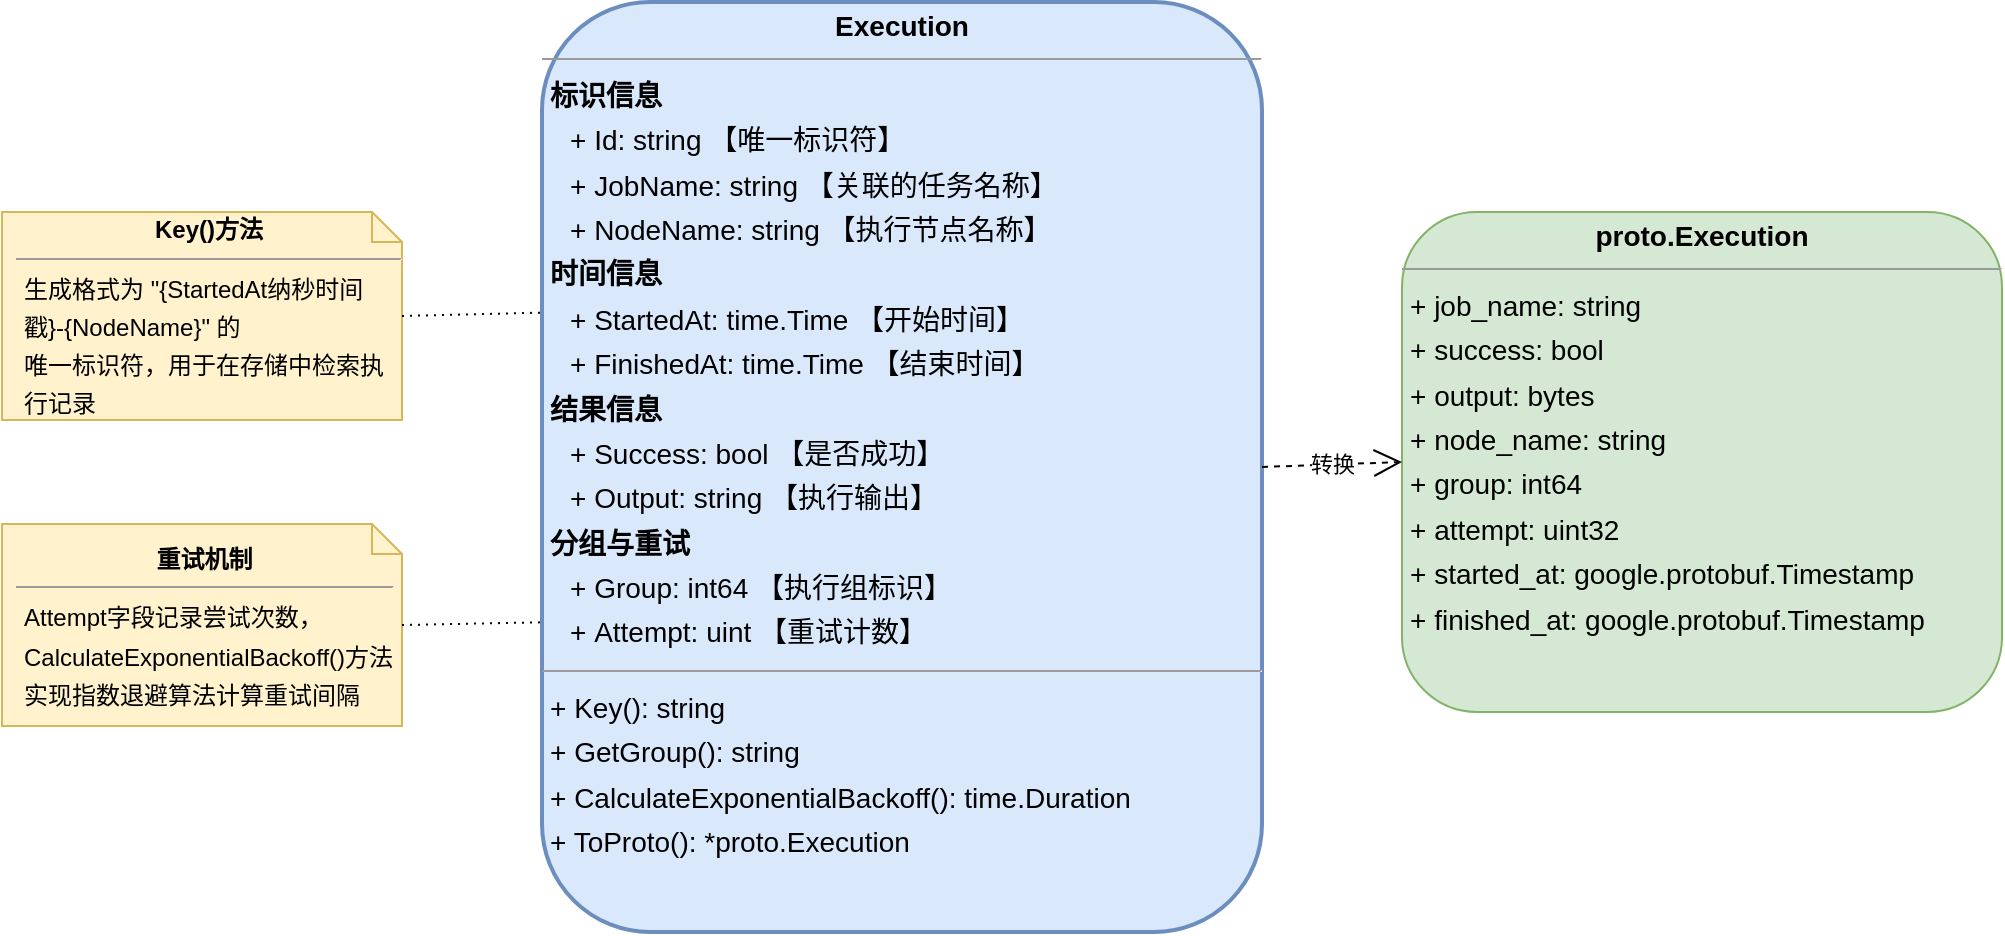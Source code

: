 <mxfile version="27.0.3">
  <diagram name="Execution数据结构" id="JNBOJbX7-IPzlRhxeIQb">
    <mxGraphModel dx="1045" dy="809" grid="0" gridSize="10" guides="1" tooltips="1" connect="1" arrows="1" fold="1" page="0" pageScale="1" pageWidth="850" pageHeight="1100" math="0" shadow="0">
      <root>
        <mxCell id="0" />
        <mxCell id="1" parent="0" />
        <mxCell id="9oxhp9jp_5ilO0bYH4hu-2" value="&lt;p style=&quot;margin:0px;margin-top:4px;text-align:center;&quot;&gt;&lt;b&gt;Execution&lt;/b&gt;&lt;/p&gt;&lt;hr size=&quot;1&quot;&gt;&lt;p style=&quot;margin:0 0 0 4px;line-height:1.6;&quot;&gt;&lt;b&gt;标识信息&lt;/b&gt;&lt;/p&gt;&lt;p style=&quot;margin:0 0 0 14px;line-height:1.6;&quot;&gt;+ Id: string 【唯一标识符】&lt;br&gt;+ JobName: string 【关联的任务名称】&lt;br&gt;+ NodeName: string 【执行节点名称】&lt;/p&gt;&lt;p style=&quot;margin:0 0 0 4px;line-height:1.6;&quot;&gt;&lt;b&gt;时间信息&lt;/b&gt;&lt;/p&gt;&lt;p style=&quot;margin:0 0 0 14px;line-height:1.6;&quot;&gt;+ StartedAt: time.Time 【开始时间】&lt;br&gt;+ FinishedAt: time.Time 【结束时间】&lt;/p&gt;&lt;p style=&quot;margin:0 0 0 4px;line-height:1.6;&quot;&gt;&lt;b&gt;结果信息&lt;/b&gt;&lt;/p&gt;&lt;p style=&quot;margin:0 0 0 14px;line-height:1.6;&quot;&gt;+ Success: bool 【是否成功】&lt;br&gt;+ Output: string 【执行输出】&lt;/p&gt;&lt;p style=&quot;margin:0 0 0 4px;line-height:1.6;&quot;&gt;&lt;b&gt;分组与重试&lt;/b&gt;&lt;/p&gt;&lt;p style=&quot;margin:0 0 0 14px;line-height:1.6;&quot;&gt;+ Group: int64 【执行组标识】&lt;br&gt;+ Attempt: uint 【重试计数】&lt;/p&gt;&lt;hr size=&quot;1&quot;&gt;&lt;p style=&quot;margin:0 0 0 4px;line-height:1.6;&quot;&gt;+ Key(): string&lt;br&gt;+ GetGroup(): string&lt;br&gt;+ CalculateExponentialBackoff(): time.Duration&lt;br&gt;+ ToProto(): *proto.Execution&lt;/p&gt;" style="verticalAlign=top;align=left;overflow=fill;fontSize=14;fontFamily=Helvetica;html=1;rounded=1;shadow=0;comic=0;labelBackgroundColor=none;strokeWidth=2;fillColor=#dae8fc;strokeColor=#6c8ebf;" parent="1" vertex="1">
          <mxGeometry x="200" y="-35" width="360" height="465" as="geometry" />
        </mxCell>
        <mxCell id="9oxhp9jp_5ilO0bYH4hu-4" value="&lt;p style=&quot;margin:0px;margin-top:4px;text-align:center;&quot;&gt;&lt;b&gt;proto.Execution&lt;/b&gt;&lt;/p&gt;&lt;hr size=&quot;1&quot;&gt;&lt;p style=&quot;margin:0 0 0 4px;line-height:1.6;&quot;&gt;+ job_name: string&lt;br&gt;+ success: bool&lt;br&gt;+ output: bytes&lt;br&gt;+ node_name: string&lt;br&gt;+ group: int64&lt;br&gt;+ attempt: uint32&lt;br&gt;+ started_at: google.protobuf.Timestamp&lt;br&gt;+ finished_at: google.protobuf.Timestamp&lt;/p&gt;" style="verticalAlign=top;align=left;overflow=fill;fontSize=14;fontFamily=Helvetica;html=1;rounded=1;shadow=0;comic=0;labelBackgroundColor=none;strokeWidth=1;fillColor=#d5e8d4;strokeColor=#82b366;" parent="1" vertex="1">
          <mxGeometry x="630" y="70" width="300" height="250" as="geometry" />
        </mxCell>
        <mxCell id="9oxhp9jp_5ilO0bYH4hu-5" value="转换" style="endArrow=open;endFill=0;endSize=12;html=1;rounded=0;exitX=1;exitY=0.5;exitDx=0;exitDy=0;entryX=0;entryY=0.5;entryDx=0;entryDy=0;dashed=1;strokeWidth=1;" parent="1" source="9oxhp9jp_5ilO0bYH4hu-2" target="9oxhp9jp_5ilO0bYH4hu-4" edge="1">
          <mxGeometry width="160" relative="1" as="geometry">
            <mxPoint x="380" y="350" as="sourcePoint" />
            <mxPoint x="540" y="350" as="targetPoint" />
          </mxGeometry>
        </mxCell>
        <mxCell id="9oxhp9jp_5ilO0bYH4hu-13" value="&lt;p style=&quot;margin:0px;margin-top:4px;text-align:center;&quot;&gt;&lt;b&gt;Key()方法&lt;/b&gt;&lt;/p&gt;&lt;hr size=&quot;1&quot;&gt;&lt;p style=&quot;margin:0 0 0 4px;line-height:1.6;&quot;&gt;生成格式为 &quot;{StartedAt纳秒时间戳}-{NodeName}&quot; 的&lt;br&gt;唯一标识符，用于在存储中检索执行记录&lt;/p&gt;" style="shape=note;size=15;align=left;spacingLeft=5;html=1;whiteSpace=wrap;fillColor=#fff2cc;strokeColor=#d6b656;" parent="1" vertex="1">
          <mxGeometry x="-70" y="70" width="200" height="104" as="geometry" />
        </mxCell>
        <mxCell id="9oxhp9jp_5ilO0bYH4hu-14" value="" style="endArrow=none;dashed=1;html=1;dashPattern=1 3;strokeWidth=1;rounded=0;exitX=1;exitY=0.5;exitDx=0;exitDy=0;exitPerimeter=0;entryX=0;entryY=0.334;entryDx=0;entryDy=0;entryPerimeter=0;" parent="1" source="9oxhp9jp_5ilO0bYH4hu-13" target="9oxhp9jp_5ilO0bYH4hu-2" edge="1">
          <mxGeometry width="50" height="50" relative="1" as="geometry">
            <mxPoint x="380" y="350" as="sourcePoint" />
            <mxPoint x="430" y="300" as="targetPoint" />
          </mxGeometry>
        </mxCell>
        <mxCell id="9oxhp9jp_5ilO0bYH4hu-15" value="&lt;p style=&quot;margin:0px;margin-top:4px;text-align:center;&quot;&gt;&lt;b&gt;重试机制&lt;/b&gt;&lt;/p&gt;&lt;hr size=&quot;1&quot;&gt;&lt;p style=&quot;margin:0 0 0 4px;line-height:1.6;&quot;&gt;Attempt字段记录尝试次数，&lt;br&gt;CalculateExponentialBackoff()方法&lt;br&gt;实现指数退避算法计算重试间隔&lt;/p&gt;" style="shape=note;size=15;align=left;spacingLeft=5;html=1;whiteSpace=wrap;fillColor=#fff2cc;strokeColor=#d6b656;" parent="1" vertex="1">
          <mxGeometry x="-70" y="226" width="200" height="101" as="geometry" />
        </mxCell>
        <mxCell id="9oxhp9jp_5ilO0bYH4hu-16" value="" style="endArrow=none;dashed=1;html=1;dashPattern=1 3;strokeWidth=1;rounded=0;exitX=1;exitY=0.5;exitDx=0;exitDy=0;exitPerimeter=0;entryX=0;entryY=0.667;entryDx=0;entryDy=0;entryPerimeter=0;" parent="1" source="9oxhp9jp_5ilO0bYH4hu-15" target="9oxhp9jp_5ilO0bYH4hu-2" edge="1">
          <mxGeometry width="50" height="50" relative="1" as="geometry">
            <mxPoint x="380" y="350" as="sourcePoint" />
            <mxPoint x="430" y="300" as="targetPoint" />
          </mxGeometry>
        </mxCell>
      </root>
    </mxGraphModel>
  </diagram>
</mxfile>

